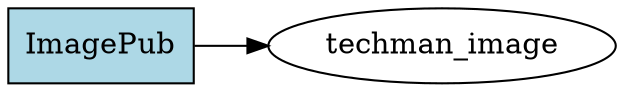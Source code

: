 digraph ROS2_Computation_Graph {
  rankdir=LR;
  node [shape=box, style=filled, fillcolor=lightgray];
  "techman_image" [shape=ellipse, fillcolor=white];
  "ImagePub" -> "techman_image";
  "ImagePub" [shape=box, fillcolor=lightblue];
}